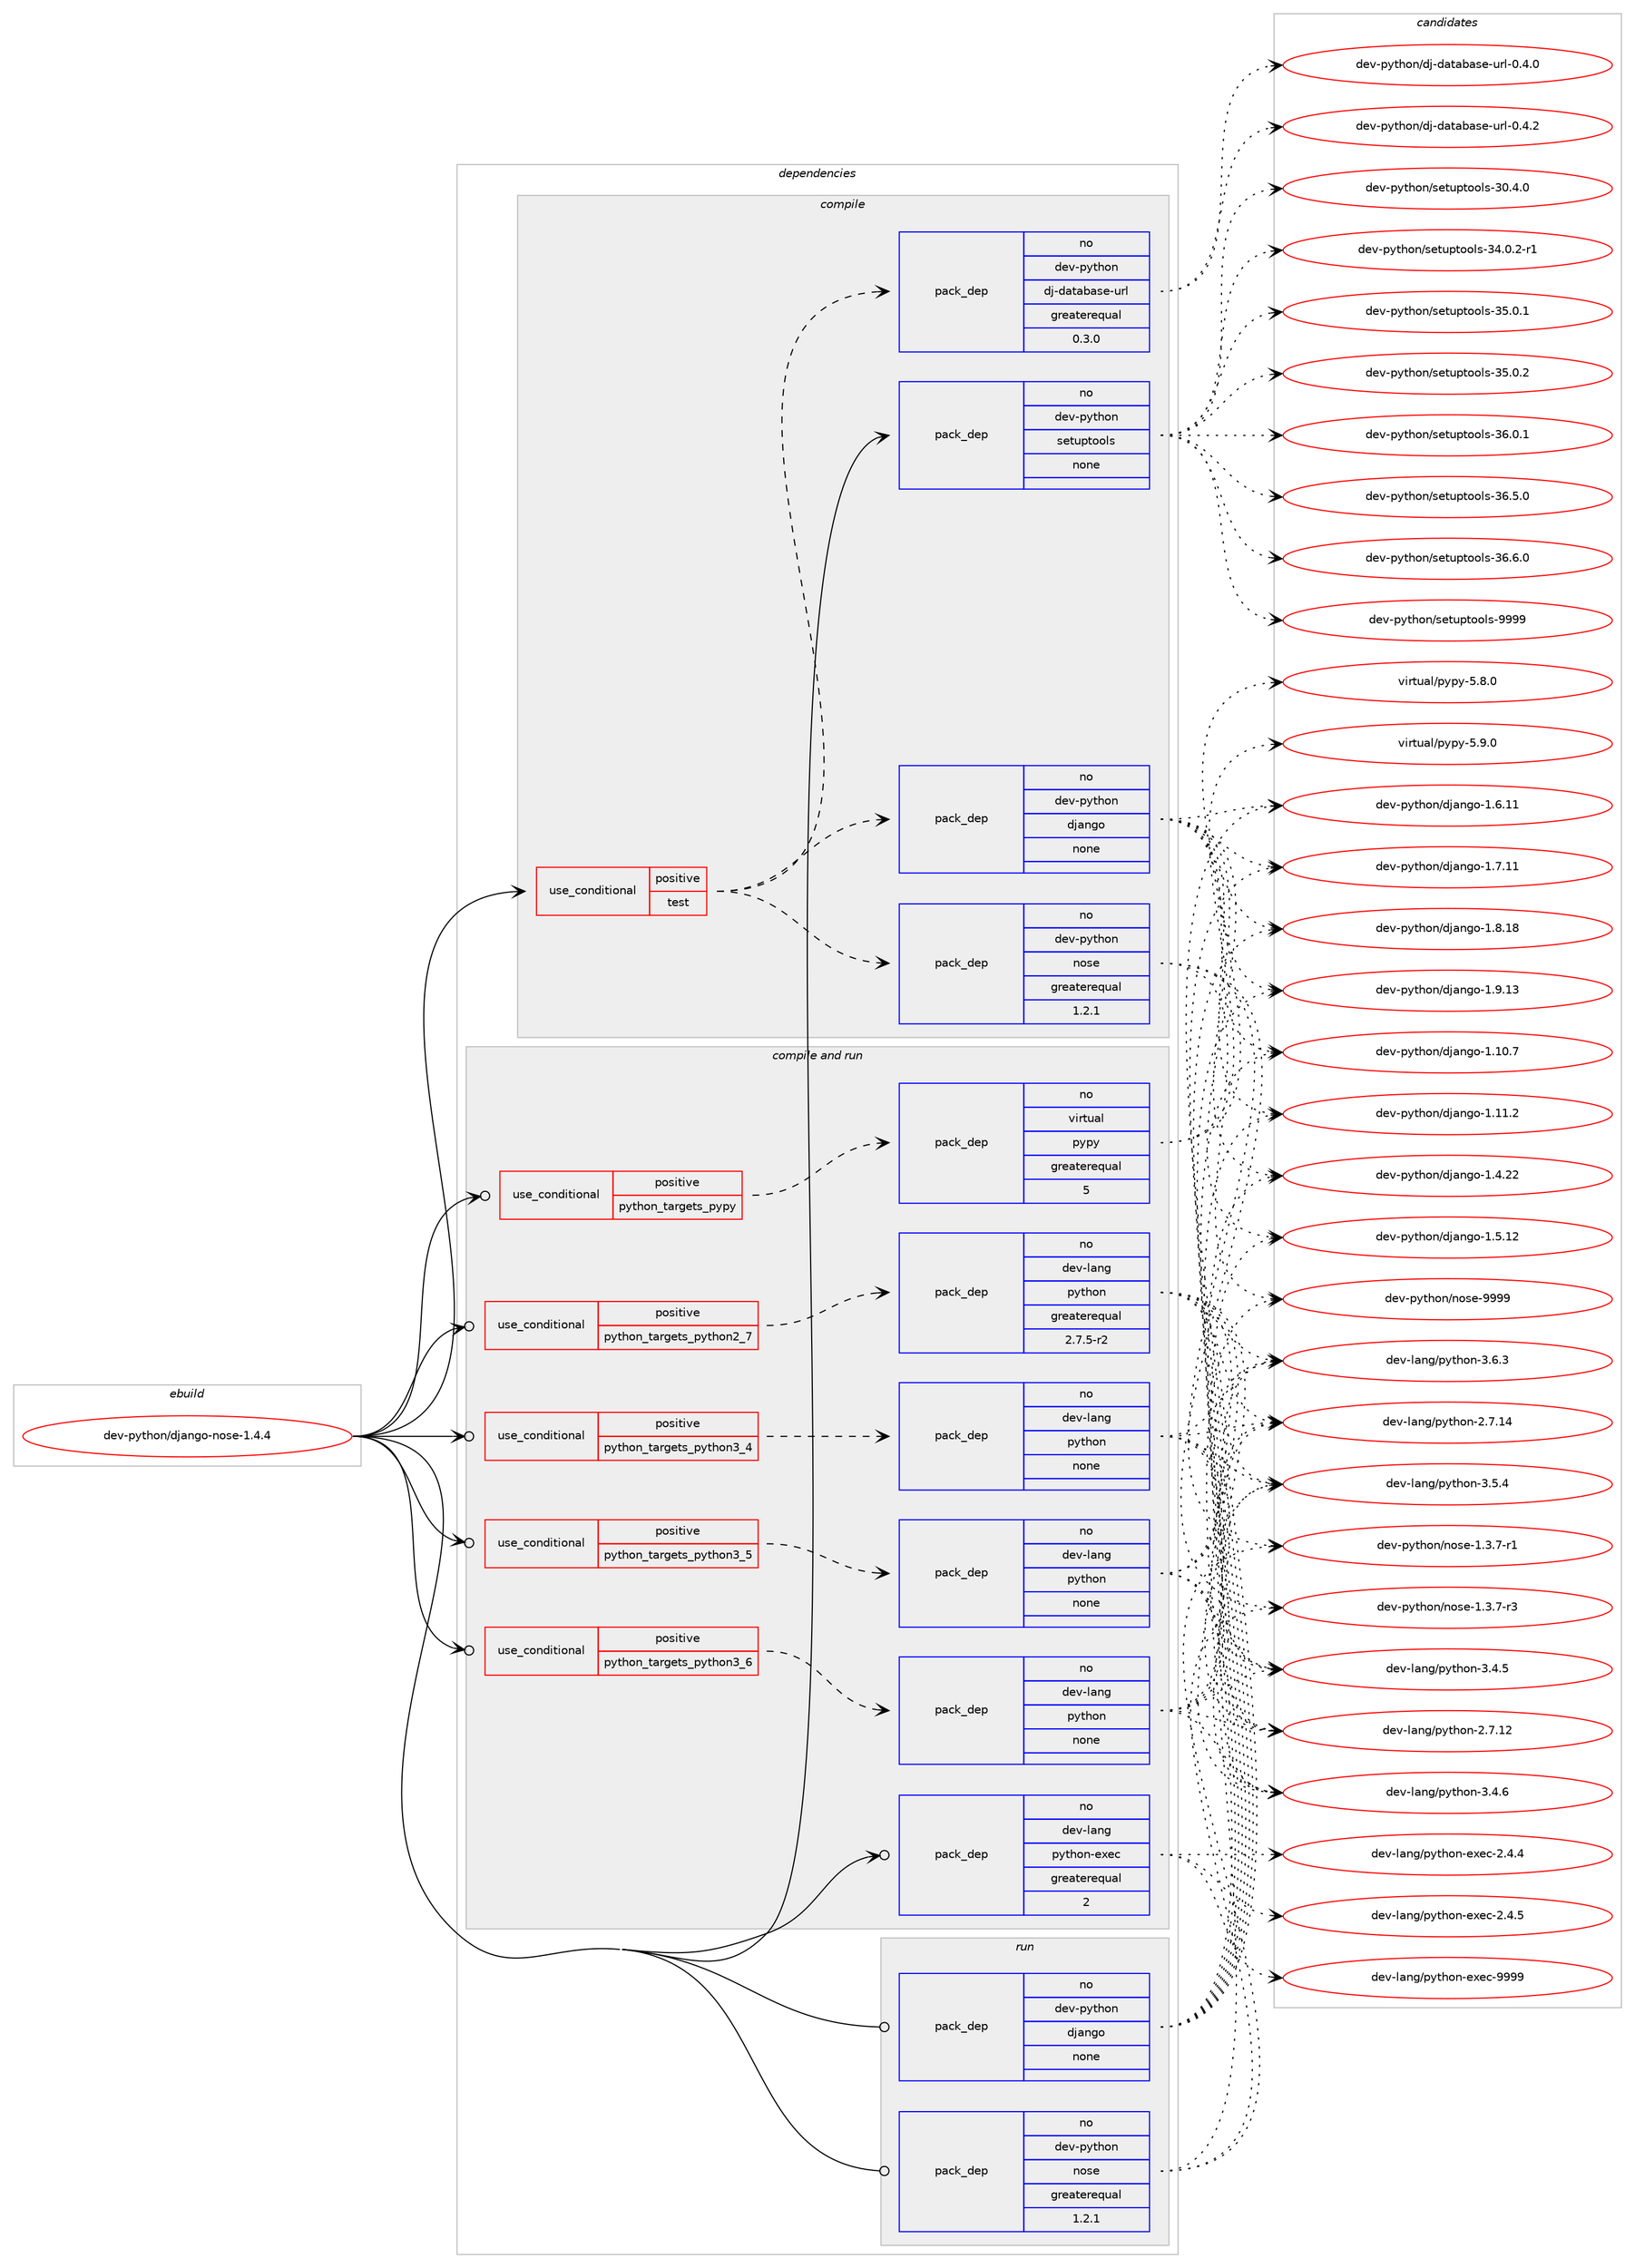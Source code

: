 digraph prolog {

# *************
# Graph options
# *************

newrank=true;
concentrate=true;
compound=true;
graph [rankdir=LR,fontname=Helvetica,fontsize=10,ranksep=1.5];#, ranksep=2.5, nodesep=0.2];
edge  [arrowhead=vee];
node  [fontname=Helvetica,fontsize=10];

# **********
# The ebuild
# **********

subgraph cluster_leftcol {
color=gray;
rank=same;
label=<<i>ebuild</i>>;
id [label="dev-python/django-nose-1.4.4", color=red, width=4, href="../dev-python/django-nose-1.4.4.svg"];
}

# ****************
# The dependencies
# ****************

subgraph cluster_midcol {
color=gray;
label=<<i>dependencies</i>>;
subgraph cluster_compile {
fillcolor="#eeeeee";
style=filled;
label=<<i>compile</i>>;
subgraph cond31804 {
dependency154117 [label=<<TABLE BORDER="0" CELLBORDER="1" CELLSPACING="0" CELLPADDING="4"><TR><TD ROWSPAN="3" CELLPADDING="10">use_conditional</TD></TR><TR><TD>positive</TD></TR><TR><TD>test</TD></TR></TABLE>>, shape=none, color=red];
subgraph pack118481 {
dependency154118 [label=<<TABLE BORDER="0" CELLBORDER="1" CELLSPACING="0" CELLPADDING="4" WIDTH="220"><TR><TD ROWSPAN="6" CELLPADDING="30">pack_dep</TD></TR><TR><TD WIDTH="110">no</TD></TR><TR><TD>dev-python</TD></TR><TR><TD>nose</TD></TR><TR><TD>greaterequal</TD></TR><TR><TD>1.2.1</TD></TR></TABLE>>, shape=none, color=blue];
}
dependency154117:e -> dependency154118:w [weight=20,style="dashed",arrowhead="vee"];
subgraph pack118482 {
dependency154119 [label=<<TABLE BORDER="0" CELLBORDER="1" CELLSPACING="0" CELLPADDING="4" WIDTH="220"><TR><TD ROWSPAN="6" CELLPADDING="30">pack_dep</TD></TR><TR><TD WIDTH="110">no</TD></TR><TR><TD>dev-python</TD></TR><TR><TD>django</TD></TR><TR><TD>none</TD></TR><TR><TD></TD></TR></TABLE>>, shape=none, color=blue];
}
dependency154117:e -> dependency154119:w [weight=20,style="dashed",arrowhead="vee"];
subgraph pack118483 {
dependency154120 [label=<<TABLE BORDER="0" CELLBORDER="1" CELLSPACING="0" CELLPADDING="4" WIDTH="220"><TR><TD ROWSPAN="6" CELLPADDING="30">pack_dep</TD></TR><TR><TD WIDTH="110">no</TD></TR><TR><TD>dev-python</TD></TR><TR><TD>dj-database-url</TD></TR><TR><TD>greaterequal</TD></TR><TR><TD>0.3.0</TD></TR></TABLE>>, shape=none, color=blue];
}
dependency154117:e -> dependency154120:w [weight=20,style="dashed",arrowhead="vee"];
}
id:e -> dependency154117:w [weight=20,style="solid",arrowhead="vee"];
subgraph pack118484 {
dependency154121 [label=<<TABLE BORDER="0" CELLBORDER="1" CELLSPACING="0" CELLPADDING="4" WIDTH="220"><TR><TD ROWSPAN="6" CELLPADDING="30">pack_dep</TD></TR><TR><TD WIDTH="110">no</TD></TR><TR><TD>dev-python</TD></TR><TR><TD>setuptools</TD></TR><TR><TD>none</TD></TR><TR><TD></TD></TR></TABLE>>, shape=none, color=blue];
}
id:e -> dependency154121:w [weight=20,style="solid",arrowhead="vee"];
}
subgraph cluster_compileandrun {
fillcolor="#eeeeee";
style=filled;
label=<<i>compile and run</i>>;
subgraph cond31805 {
dependency154122 [label=<<TABLE BORDER="0" CELLBORDER="1" CELLSPACING="0" CELLPADDING="4"><TR><TD ROWSPAN="3" CELLPADDING="10">use_conditional</TD></TR><TR><TD>positive</TD></TR><TR><TD>python_targets_pypy</TD></TR></TABLE>>, shape=none, color=red];
subgraph pack118485 {
dependency154123 [label=<<TABLE BORDER="0" CELLBORDER="1" CELLSPACING="0" CELLPADDING="4" WIDTH="220"><TR><TD ROWSPAN="6" CELLPADDING="30">pack_dep</TD></TR><TR><TD WIDTH="110">no</TD></TR><TR><TD>virtual</TD></TR><TR><TD>pypy</TD></TR><TR><TD>greaterequal</TD></TR><TR><TD>5</TD></TR></TABLE>>, shape=none, color=blue];
}
dependency154122:e -> dependency154123:w [weight=20,style="dashed",arrowhead="vee"];
}
id:e -> dependency154122:w [weight=20,style="solid",arrowhead="odotvee"];
subgraph cond31806 {
dependency154124 [label=<<TABLE BORDER="0" CELLBORDER="1" CELLSPACING="0" CELLPADDING="4"><TR><TD ROWSPAN="3" CELLPADDING="10">use_conditional</TD></TR><TR><TD>positive</TD></TR><TR><TD>python_targets_python2_7</TD></TR></TABLE>>, shape=none, color=red];
subgraph pack118486 {
dependency154125 [label=<<TABLE BORDER="0" CELLBORDER="1" CELLSPACING="0" CELLPADDING="4" WIDTH="220"><TR><TD ROWSPAN="6" CELLPADDING="30">pack_dep</TD></TR><TR><TD WIDTH="110">no</TD></TR><TR><TD>dev-lang</TD></TR><TR><TD>python</TD></TR><TR><TD>greaterequal</TD></TR><TR><TD>2.7.5-r2</TD></TR></TABLE>>, shape=none, color=blue];
}
dependency154124:e -> dependency154125:w [weight=20,style="dashed",arrowhead="vee"];
}
id:e -> dependency154124:w [weight=20,style="solid",arrowhead="odotvee"];
subgraph cond31807 {
dependency154126 [label=<<TABLE BORDER="0" CELLBORDER="1" CELLSPACING="0" CELLPADDING="4"><TR><TD ROWSPAN="3" CELLPADDING="10">use_conditional</TD></TR><TR><TD>positive</TD></TR><TR><TD>python_targets_python3_4</TD></TR></TABLE>>, shape=none, color=red];
subgraph pack118487 {
dependency154127 [label=<<TABLE BORDER="0" CELLBORDER="1" CELLSPACING="0" CELLPADDING="4" WIDTH="220"><TR><TD ROWSPAN="6" CELLPADDING="30">pack_dep</TD></TR><TR><TD WIDTH="110">no</TD></TR><TR><TD>dev-lang</TD></TR><TR><TD>python</TD></TR><TR><TD>none</TD></TR><TR><TD></TD></TR></TABLE>>, shape=none, color=blue];
}
dependency154126:e -> dependency154127:w [weight=20,style="dashed",arrowhead="vee"];
}
id:e -> dependency154126:w [weight=20,style="solid",arrowhead="odotvee"];
subgraph cond31808 {
dependency154128 [label=<<TABLE BORDER="0" CELLBORDER="1" CELLSPACING="0" CELLPADDING="4"><TR><TD ROWSPAN="3" CELLPADDING="10">use_conditional</TD></TR><TR><TD>positive</TD></TR><TR><TD>python_targets_python3_5</TD></TR></TABLE>>, shape=none, color=red];
subgraph pack118488 {
dependency154129 [label=<<TABLE BORDER="0" CELLBORDER="1" CELLSPACING="0" CELLPADDING="4" WIDTH="220"><TR><TD ROWSPAN="6" CELLPADDING="30">pack_dep</TD></TR><TR><TD WIDTH="110">no</TD></TR><TR><TD>dev-lang</TD></TR><TR><TD>python</TD></TR><TR><TD>none</TD></TR><TR><TD></TD></TR></TABLE>>, shape=none, color=blue];
}
dependency154128:e -> dependency154129:w [weight=20,style="dashed",arrowhead="vee"];
}
id:e -> dependency154128:w [weight=20,style="solid",arrowhead="odotvee"];
subgraph cond31809 {
dependency154130 [label=<<TABLE BORDER="0" CELLBORDER="1" CELLSPACING="0" CELLPADDING="4"><TR><TD ROWSPAN="3" CELLPADDING="10">use_conditional</TD></TR><TR><TD>positive</TD></TR><TR><TD>python_targets_python3_6</TD></TR></TABLE>>, shape=none, color=red];
subgraph pack118489 {
dependency154131 [label=<<TABLE BORDER="0" CELLBORDER="1" CELLSPACING="0" CELLPADDING="4" WIDTH="220"><TR><TD ROWSPAN="6" CELLPADDING="30">pack_dep</TD></TR><TR><TD WIDTH="110">no</TD></TR><TR><TD>dev-lang</TD></TR><TR><TD>python</TD></TR><TR><TD>none</TD></TR><TR><TD></TD></TR></TABLE>>, shape=none, color=blue];
}
dependency154130:e -> dependency154131:w [weight=20,style="dashed",arrowhead="vee"];
}
id:e -> dependency154130:w [weight=20,style="solid",arrowhead="odotvee"];
subgraph pack118490 {
dependency154132 [label=<<TABLE BORDER="0" CELLBORDER="1" CELLSPACING="0" CELLPADDING="4" WIDTH="220"><TR><TD ROWSPAN="6" CELLPADDING="30">pack_dep</TD></TR><TR><TD WIDTH="110">no</TD></TR><TR><TD>dev-lang</TD></TR><TR><TD>python-exec</TD></TR><TR><TD>greaterequal</TD></TR><TR><TD>2</TD></TR></TABLE>>, shape=none, color=blue];
}
id:e -> dependency154132:w [weight=20,style="solid",arrowhead="odotvee"];
}
subgraph cluster_run {
fillcolor="#eeeeee";
style=filled;
label=<<i>run</i>>;
subgraph pack118491 {
dependency154133 [label=<<TABLE BORDER="0" CELLBORDER="1" CELLSPACING="0" CELLPADDING="4" WIDTH="220"><TR><TD ROWSPAN="6" CELLPADDING="30">pack_dep</TD></TR><TR><TD WIDTH="110">no</TD></TR><TR><TD>dev-python</TD></TR><TR><TD>django</TD></TR><TR><TD>none</TD></TR><TR><TD></TD></TR></TABLE>>, shape=none, color=blue];
}
id:e -> dependency154133:w [weight=20,style="solid",arrowhead="odot"];
subgraph pack118492 {
dependency154134 [label=<<TABLE BORDER="0" CELLBORDER="1" CELLSPACING="0" CELLPADDING="4" WIDTH="220"><TR><TD ROWSPAN="6" CELLPADDING="30">pack_dep</TD></TR><TR><TD WIDTH="110">no</TD></TR><TR><TD>dev-python</TD></TR><TR><TD>nose</TD></TR><TR><TD>greaterequal</TD></TR><TR><TD>1.2.1</TD></TR></TABLE>>, shape=none, color=blue];
}
id:e -> dependency154134:w [weight=20,style="solid",arrowhead="odot"];
}
}

# **************
# The candidates
# **************

subgraph cluster_choices {
rank=same;
color=gray;
label=<<i>candidates</i>>;

subgraph choice118481 {
color=black;
nodesep=1;
choice10010111845112121116104111110471101111151014549465146554511449 [label="dev-python/nose-1.3.7-r1", color=red, width=4,href="../dev-python/nose-1.3.7-r1.svg"];
choice10010111845112121116104111110471101111151014549465146554511451 [label="dev-python/nose-1.3.7-r3", color=red, width=4,href="../dev-python/nose-1.3.7-r3.svg"];
choice10010111845112121116104111110471101111151014557575757 [label="dev-python/nose-9999", color=red, width=4,href="../dev-python/nose-9999.svg"];
dependency154118:e -> choice10010111845112121116104111110471101111151014549465146554511449:w [style=dotted,weight="100"];
dependency154118:e -> choice10010111845112121116104111110471101111151014549465146554511451:w [style=dotted,weight="100"];
dependency154118:e -> choice10010111845112121116104111110471101111151014557575757:w [style=dotted,weight="100"];
}
subgraph choice118482 {
color=black;
nodesep=1;
choice10010111845112121116104111110471001069711010311145494649484655 [label="dev-python/django-1.10.7", color=red, width=4,href="../dev-python/django-1.10.7.svg"];
choice10010111845112121116104111110471001069711010311145494649494650 [label="dev-python/django-1.11.2", color=red, width=4,href="../dev-python/django-1.11.2.svg"];
choice10010111845112121116104111110471001069711010311145494652465050 [label="dev-python/django-1.4.22", color=red, width=4,href="../dev-python/django-1.4.22.svg"];
choice10010111845112121116104111110471001069711010311145494653464950 [label="dev-python/django-1.5.12", color=red, width=4,href="../dev-python/django-1.5.12.svg"];
choice10010111845112121116104111110471001069711010311145494654464949 [label="dev-python/django-1.6.11", color=red, width=4,href="../dev-python/django-1.6.11.svg"];
choice10010111845112121116104111110471001069711010311145494655464949 [label="dev-python/django-1.7.11", color=red, width=4,href="../dev-python/django-1.7.11.svg"];
choice10010111845112121116104111110471001069711010311145494656464956 [label="dev-python/django-1.8.18", color=red, width=4,href="../dev-python/django-1.8.18.svg"];
choice10010111845112121116104111110471001069711010311145494657464951 [label="dev-python/django-1.9.13", color=red, width=4,href="../dev-python/django-1.9.13.svg"];
dependency154119:e -> choice10010111845112121116104111110471001069711010311145494649484655:w [style=dotted,weight="100"];
dependency154119:e -> choice10010111845112121116104111110471001069711010311145494649494650:w [style=dotted,weight="100"];
dependency154119:e -> choice10010111845112121116104111110471001069711010311145494652465050:w [style=dotted,weight="100"];
dependency154119:e -> choice10010111845112121116104111110471001069711010311145494653464950:w [style=dotted,weight="100"];
dependency154119:e -> choice10010111845112121116104111110471001069711010311145494654464949:w [style=dotted,weight="100"];
dependency154119:e -> choice10010111845112121116104111110471001069711010311145494655464949:w [style=dotted,weight="100"];
dependency154119:e -> choice10010111845112121116104111110471001069711010311145494656464956:w [style=dotted,weight="100"];
dependency154119:e -> choice10010111845112121116104111110471001069711010311145494657464951:w [style=dotted,weight="100"];
}
subgraph choice118483 {
color=black;
nodesep=1;
choice1001011184511212111610411111047100106451009711697989711510145117114108454846524648 [label="dev-python/dj-database-url-0.4.0", color=red, width=4,href="../dev-python/dj-database-url-0.4.0.svg"];
choice1001011184511212111610411111047100106451009711697989711510145117114108454846524650 [label="dev-python/dj-database-url-0.4.2", color=red, width=4,href="../dev-python/dj-database-url-0.4.2.svg"];
dependency154120:e -> choice1001011184511212111610411111047100106451009711697989711510145117114108454846524648:w [style=dotted,weight="100"];
dependency154120:e -> choice1001011184511212111610411111047100106451009711697989711510145117114108454846524650:w [style=dotted,weight="100"];
}
subgraph choice118484 {
color=black;
nodesep=1;
choice100101118451121211161041111104711510111611711211611111110811545514846524648 [label="dev-python/setuptools-30.4.0", color=red, width=4,href="../dev-python/setuptools-30.4.0.svg"];
choice1001011184511212111610411111047115101116117112116111111108115455152464846504511449 [label="dev-python/setuptools-34.0.2-r1", color=red, width=4,href="../dev-python/setuptools-34.0.2-r1.svg"];
choice100101118451121211161041111104711510111611711211611111110811545515346484649 [label="dev-python/setuptools-35.0.1", color=red, width=4,href="../dev-python/setuptools-35.0.1.svg"];
choice100101118451121211161041111104711510111611711211611111110811545515346484650 [label="dev-python/setuptools-35.0.2", color=red, width=4,href="../dev-python/setuptools-35.0.2.svg"];
choice100101118451121211161041111104711510111611711211611111110811545515446484649 [label="dev-python/setuptools-36.0.1", color=red, width=4,href="../dev-python/setuptools-36.0.1.svg"];
choice100101118451121211161041111104711510111611711211611111110811545515446534648 [label="dev-python/setuptools-36.5.0", color=red, width=4,href="../dev-python/setuptools-36.5.0.svg"];
choice100101118451121211161041111104711510111611711211611111110811545515446544648 [label="dev-python/setuptools-36.6.0", color=red, width=4,href="../dev-python/setuptools-36.6.0.svg"];
choice10010111845112121116104111110471151011161171121161111111081154557575757 [label="dev-python/setuptools-9999", color=red, width=4,href="../dev-python/setuptools-9999.svg"];
dependency154121:e -> choice100101118451121211161041111104711510111611711211611111110811545514846524648:w [style=dotted,weight="100"];
dependency154121:e -> choice1001011184511212111610411111047115101116117112116111111108115455152464846504511449:w [style=dotted,weight="100"];
dependency154121:e -> choice100101118451121211161041111104711510111611711211611111110811545515346484649:w [style=dotted,weight="100"];
dependency154121:e -> choice100101118451121211161041111104711510111611711211611111110811545515346484650:w [style=dotted,weight="100"];
dependency154121:e -> choice100101118451121211161041111104711510111611711211611111110811545515446484649:w [style=dotted,weight="100"];
dependency154121:e -> choice100101118451121211161041111104711510111611711211611111110811545515446534648:w [style=dotted,weight="100"];
dependency154121:e -> choice100101118451121211161041111104711510111611711211611111110811545515446544648:w [style=dotted,weight="100"];
dependency154121:e -> choice10010111845112121116104111110471151011161171121161111111081154557575757:w [style=dotted,weight="100"];
}
subgraph choice118485 {
color=black;
nodesep=1;
choice1181051141161179710847112121112121455346564648 [label="virtual/pypy-5.8.0", color=red, width=4,href="../virtual/pypy-5.8.0.svg"];
choice1181051141161179710847112121112121455346574648 [label="virtual/pypy-5.9.0", color=red, width=4,href="../virtual/pypy-5.9.0.svg"];
dependency154123:e -> choice1181051141161179710847112121112121455346564648:w [style=dotted,weight="100"];
dependency154123:e -> choice1181051141161179710847112121112121455346574648:w [style=dotted,weight="100"];
}
subgraph choice118486 {
color=black;
nodesep=1;
choice10010111845108971101034711212111610411111045504655464950 [label="dev-lang/python-2.7.12", color=red, width=4,href="../dev-lang/python-2.7.12.svg"];
choice10010111845108971101034711212111610411111045504655464952 [label="dev-lang/python-2.7.14", color=red, width=4,href="../dev-lang/python-2.7.14.svg"];
choice100101118451089711010347112121116104111110455146524653 [label="dev-lang/python-3.4.5", color=red, width=4,href="../dev-lang/python-3.4.5.svg"];
choice100101118451089711010347112121116104111110455146524654 [label="dev-lang/python-3.4.6", color=red, width=4,href="../dev-lang/python-3.4.6.svg"];
choice100101118451089711010347112121116104111110455146534652 [label="dev-lang/python-3.5.4", color=red, width=4,href="../dev-lang/python-3.5.4.svg"];
choice100101118451089711010347112121116104111110455146544651 [label="dev-lang/python-3.6.3", color=red, width=4,href="../dev-lang/python-3.6.3.svg"];
dependency154125:e -> choice10010111845108971101034711212111610411111045504655464950:w [style=dotted,weight="100"];
dependency154125:e -> choice10010111845108971101034711212111610411111045504655464952:w [style=dotted,weight="100"];
dependency154125:e -> choice100101118451089711010347112121116104111110455146524653:w [style=dotted,weight="100"];
dependency154125:e -> choice100101118451089711010347112121116104111110455146524654:w [style=dotted,weight="100"];
dependency154125:e -> choice100101118451089711010347112121116104111110455146534652:w [style=dotted,weight="100"];
dependency154125:e -> choice100101118451089711010347112121116104111110455146544651:w [style=dotted,weight="100"];
}
subgraph choice118487 {
color=black;
nodesep=1;
choice10010111845108971101034711212111610411111045504655464950 [label="dev-lang/python-2.7.12", color=red, width=4,href="../dev-lang/python-2.7.12.svg"];
choice10010111845108971101034711212111610411111045504655464952 [label="dev-lang/python-2.7.14", color=red, width=4,href="../dev-lang/python-2.7.14.svg"];
choice100101118451089711010347112121116104111110455146524653 [label="dev-lang/python-3.4.5", color=red, width=4,href="../dev-lang/python-3.4.5.svg"];
choice100101118451089711010347112121116104111110455146524654 [label="dev-lang/python-3.4.6", color=red, width=4,href="../dev-lang/python-3.4.6.svg"];
choice100101118451089711010347112121116104111110455146534652 [label="dev-lang/python-3.5.4", color=red, width=4,href="../dev-lang/python-3.5.4.svg"];
choice100101118451089711010347112121116104111110455146544651 [label="dev-lang/python-3.6.3", color=red, width=4,href="../dev-lang/python-3.6.3.svg"];
dependency154127:e -> choice10010111845108971101034711212111610411111045504655464950:w [style=dotted,weight="100"];
dependency154127:e -> choice10010111845108971101034711212111610411111045504655464952:w [style=dotted,weight="100"];
dependency154127:e -> choice100101118451089711010347112121116104111110455146524653:w [style=dotted,weight="100"];
dependency154127:e -> choice100101118451089711010347112121116104111110455146524654:w [style=dotted,weight="100"];
dependency154127:e -> choice100101118451089711010347112121116104111110455146534652:w [style=dotted,weight="100"];
dependency154127:e -> choice100101118451089711010347112121116104111110455146544651:w [style=dotted,weight="100"];
}
subgraph choice118488 {
color=black;
nodesep=1;
choice10010111845108971101034711212111610411111045504655464950 [label="dev-lang/python-2.7.12", color=red, width=4,href="../dev-lang/python-2.7.12.svg"];
choice10010111845108971101034711212111610411111045504655464952 [label="dev-lang/python-2.7.14", color=red, width=4,href="../dev-lang/python-2.7.14.svg"];
choice100101118451089711010347112121116104111110455146524653 [label="dev-lang/python-3.4.5", color=red, width=4,href="../dev-lang/python-3.4.5.svg"];
choice100101118451089711010347112121116104111110455146524654 [label="dev-lang/python-3.4.6", color=red, width=4,href="../dev-lang/python-3.4.6.svg"];
choice100101118451089711010347112121116104111110455146534652 [label="dev-lang/python-3.5.4", color=red, width=4,href="../dev-lang/python-3.5.4.svg"];
choice100101118451089711010347112121116104111110455146544651 [label="dev-lang/python-3.6.3", color=red, width=4,href="../dev-lang/python-3.6.3.svg"];
dependency154129:e -> choice10010111845108971101034711212111610411111045504655464950:w [style=dotted,weight="100"];
dependency154129:e -> choice10010111845108971101034711212111610411111045504655464952:w [style=dotted,weight="100"];
dependency154129:e -> choice100101118451089711010347112121116104111110455146524653:w [style=dotted,weight="100"];
dependency154129:e -> choice100101118451089711010347112121116104111110455146524654:w [style=dotted,weight="100"];
dependency154129:e -> choice100101118451089711010347112121116104111110455146534652:w [style=dotted,weight="100"];
dependency154129:e -> choice100101118451089711010347112121116104111110455146544651:w [style=dotted,weight="100"];
}
subgraph choice118489 {
color=black;
nodesep=1;
choice10010111845108971101034711212111610411111045504655464950 [label="dev-lang/python-2.7.12", color=red, width=4,href="../dev-lang/python-2.7.12.svg"];
choice10010111845108971101034711212111610411111045504655464952 [label="dev-lang/python-2.7.14", color=red, width=4,href="../dev-lang/python-2.7.14.svg"];
choice100101118451089711010347112121116104111110455146524653 [label="dev-lang/python-3.4.5", color=red, width=4,href="../dev-lang/python-3.4.5.svg"];
choice100101118451089711010347112121116104111110455146524654 [label="dev-lang/python-3.4.6", color=red, width=4,href="../dev-lang/python-3.4.6.svg"];
choice100101118451089711010347112121116104111110455146534652 [label="dev-lang/python-3.5.4", color=red, width=4,href="../dev-lang/python-3.5.4.svg"];
choice100101118451089711010347112121116104111110455146544651 [label="dev-lang/python-3.6.3", color=red, width=4,href="../dev-lang/python-3.6.3.svg"];
dependency154131:e -> choice10010111845108971101034711212111610411111045504655464950:w [style=dotted,weight="100"];
dependency154131:e -> choice10010111845108971101034711212111610411111045504655464952:w [style=dotted,weight="100"];
dependency154131:e -> choice100101118451089711010347112121116104111110455146524653:w [style=dotted,weight="100"];
dependency154131:e -> choice100101118451089711010347112121116104111110455146524654:w [style=dotted,weight="100"];
dependency154131:e -> choice100101118451089711010347112121116104111110455146534652:w [style=dotted,weight="100"];
dependency154131:e -> choice100101118451089711010347112121116104111110455146544651:w [style=dotted,weight="100"];
}
subgraph choice118490 {
color=black;
nodesep=1;
choice1001011184510897110103471121211161041111104510112010199455046524652 [label="dev-lang/python-exec-2.4.4", color=red, width=4,href="../dev-lang/python-exec-2.4.4.svg"];
choice1001011184510897110103471121211161041111104510112010199455046524653 [label="dev-lang/python-exec-2.4.5", color=red, width=4,href="../dev-lang/python-exec-2.4.5.svg"];
choice10010111845108971101034711212111610411111045101120101994557575757 [label="dev-lang/python-exec-9999", color=red, width=4,href="../dev-lang/python-exec-9999.svg"];
dependency154132:e -> choice1001011184510897110103471121211161041111104510112010199455046524652:w [style=dotted,weight="100"];
dependency154132:e -> choice1001011184510897110103471121211161041111104510112010199455046524653:w [style=dotted,weight="100"];
dependency154132:e -> choice10010111845108971101034711212111610411111045101120101994557575757:w [style=dotted,weight="100"];
}
subgraph choice118491 {
color=black;
nodesep=1;
choice10010111845112121116104111110471001069711010311145494649484655 [label="dev-python/django-1.10.7", color=red, width=4,href="../dev-python/django-1.10.7.svg"];
choice10010111845112121116104111110471001069711010311145494649494650 [label="dev-python/django-1.11.2", color=red, width=4,href="../dev-python/django-1.11.2.svg"];
choice10010111845112121116104111110471001069711010311145494652465050 [label="dev-python/django-1.4.22", color=red, width=4,href="../dev-python/django-1.4.22.svg"];
choice10010111845112121116104111110471001069711010311145494653464950 [label="dev-python/django-1.5.12", color=red, width=4,href="../dev-python/django-1.5.12.svg"];
choice10010111845112121116104111110471001069711010311145494654464949 [label="dev-python/django-1.6.11", color=red, width=4,href="../dev-python/django-1.6.11.svg"];
choice10010111845112121116104111110471001069711010311145494655464949 [label="dev-python/django-1.7.11", color=red, width=4,href="../dev-python/django-1.7.11.svg"];
choice10010111845112121116104111110471001069711010311145494656464956 [label="dev-python/django-1.8.18", color=red, width=4,href="../dev-python/django-1.8.18.svg"];
choice10010111845112121116104111110471001069711010311145494657464951 [label="dev-python/django-1.9.13", color=red, width=4,href="../dev-python/django-1.9.13.svg"];
dependency154133:e -> choice10010111845112121116104111110471001069711010311145494649484655:w [style=dotted,weight="100"];
dependency154133:e -> choice10010111845112121116104111110471001069711010311145494649494650:w [style=dotted,weight="100"];
dependency154133:e -> choice10010111845112121116104111110471001069711010311145494652465050:w [style=dotted,weight="100"];
dependency154133:e -> choice10010111845112121116104111110471001069711010311145494653464950:w [style=dotted,weight="100"];
dependency154133:e -> choice10010111845112121116104111110471001069711010311145494654464949:w [style=dotted,weight="100"];
dependency154133:e -> choice10010111845112121116104111110471001069711010311145494655464949:w [style=dotted,weight="100"];
dependency154133:e -> choice10010111845112121116104111110471001069711010311145494656464956:w [style=dotted,weight="100"];
dependency154133:e -> choice10010111845112121116104111110471001069711010311145494657464951:w [style=dotted,weight="100"];
}
subgraph choice118492 {
color=black;
nodesep=1;
choice10010111845112121116104111110471101111151014549465146554511449 [label="dev-python/nose-1.3.7-r1", color=red, width=4,href="../dev-python/nose-1.3.7-r1.svg"];
choice10010111845112121116104111110471101111151014549465146554511451 [label="dev-python/nose-1.3.7-r3", color=red, width=4,href="../dev-python/nose-1.3.7-r3.svg"];
choice10010111845112121116104111110471101111151014557575757 [label="dev-python/nose-9999", color=red, width=4,href="../dev-python/nose-9999.svg"];
dependency154134:e -> choice10010111845112121116104111110471101111151014549465146554511449:w [style=dotted,weight="100"];
dependency154134:e -> choice10010111845112121116104111110471101111151014549465146554511451:w [style=dotted,weight="100"];
dependency154134:e -> choice10010111845112121116104111110471101111151014557575757:w [style=dotted,weight="100"];
}
}

}

